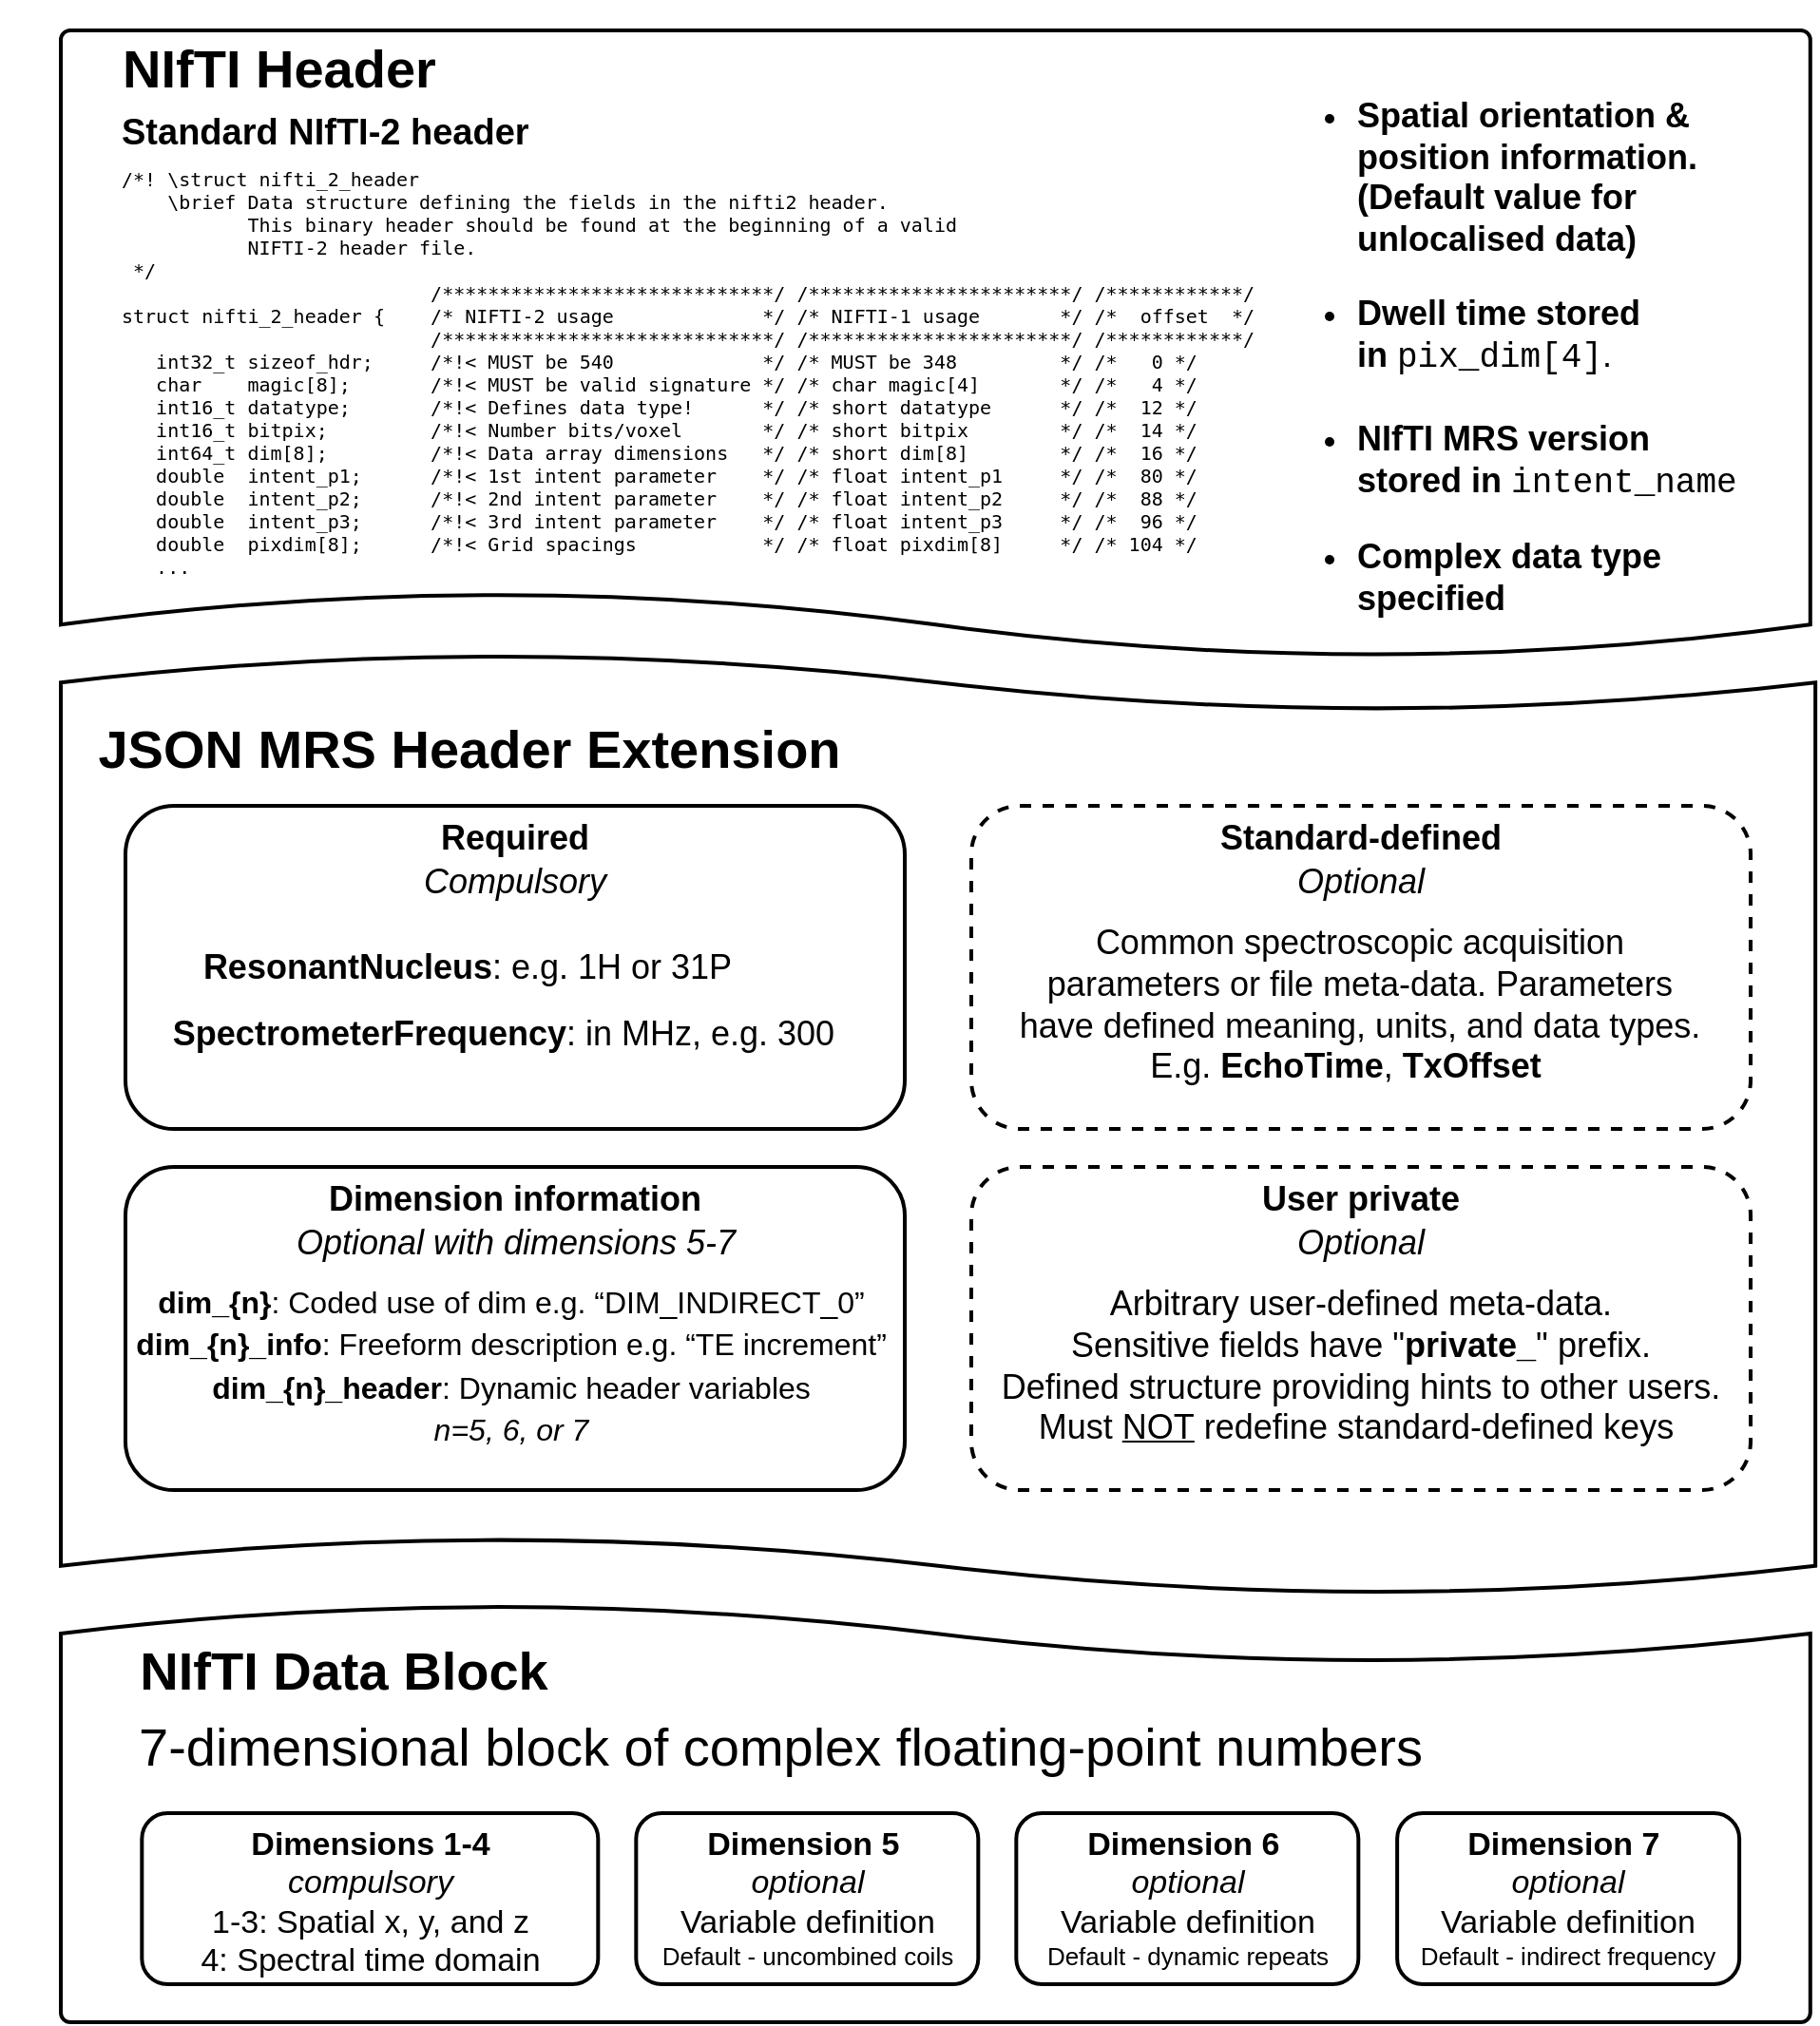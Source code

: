 <mxfile version="14.6.13" type="device"><diagram id="iwviGbtpfEMM8SCRO5yg" name="Format"><mxGraphModel dx="1293" dy="812" grid="1" gridSize="10" guides="1" tooltips="1" connect="1" arrows="1" fold="1" page="1" pageScale="1" pageWidth="1169" pageHeight="827" math="0" shadow="0"><root><mxCell id="8E5n_pHXd_4f7wkYTzv0-0"/><mxCell id="8E5n_pHXd_4f7wkYTzv0-1" parent="8E5n_pHXd_4f7wkYTzv0-0"/><mxCell id="8E5n_pHXd_4f7wkYTzv0-2" value="" style="strokeWidth=2;html=1;shape=mxgraph.flowchart.document2;whiteSpace=wrap;size=0.105;fontSize=14;align=center;flipH=1;" parent="8E5n_pHXd_4f7wkYTzv0-1" vertex="1"><mxGeometry x="120" y="40" width="920.4" height="330" as="geometry"/></mxCell><mxCell id="8E5n_pHXd_4f7wkYTzv0-3" value="" style="shape=tape;whiteSpace=wrap;html=1;strokeWidth=2;size=0.061;fontSize=14;align=center;flipH=1;" parent="8E5n_pHXd_4f7wkYTzv0-1" vertex="1"><mxGeometry x="120" y="368" width="923.08" height="495" as="geometry"/></mxCell><mxCell id="8E5n_pHXd_4f7wkYTzv0-4" value="" style="strokeWidth=2;html=1;shape=mxgraph.flowchart.document2;whiteSpace=wrap;size=0.141;fontSize=14;align=center;direction=west;flipH=1;" parent="8E5n_pHXd_4f7wkYTzv0-1" vertex="1"><mxGeometry x="120" y="868" width="920.4" height="220" as="geometry"/></mxCell><mxCell id="Q7Oj0Se0-Ev8JXOLCJzQ-0" value="&lt;h1&gt;NIfTI Header&lt;/h1&gt;" style="text;html=1;strokeColor=none;fillColor=none;align=center;verticalAlign=middle;whiteSpace=wrap;rounded=0;fontSize=14;" parent="8E5n_pHXd_4f7wkYTzv0-1" vertex="1"><mxGeometry x="130" y="50" width="210" height="20" as="geometry"/></mxCell><mxCell id="Q7Oj0Se0-Ev8JXOLCJzQ-1" value="&lt;h1&gt;JSON MRS Header Extension&lt;/h1&gt;" style="text;html=1;strokeColor=none;fillColor=none;align=center;verticalAlign=middle;whiteSpace=wrap;rounded=0;fontSize=14;" parent="8E5n_pHXd_4f7wkYTzv0-1" vertex="1"><mxGeometry x="120" y="408" width="430" height="20" as="geometry"/></mxCell><mxCell id="Q7Oj0Se0-Ev8JXOLCJzQ-2" value="&lt;h1&gt;NIfTI Data Block&lt;/h1&gt;" style="text;html=1;strokeColor=none;fillColor=none;align=center;verticalAlign=middle;whiteSpace=wrap;rounded=0;fontSize=14;" parent="8E5n_pHXd_4f7wkYTzv0-1" vertex="1"><mxGeometry x="88.66" y="893" width="360" height="20" as="geometry"/></mxCell><mxCell id="YMg1TOVGhr2ptDYV8hDk-0" value="&lt;h1&gt;&lt;span style=&quot;font-weight: normal&quot;&gt;7-dimensional block of complex &lt;/span&gt;&lt;span style=&quot;font-weight: 400&quot;&gt;floating-point&lt;/span&gt;&lt;span style=&quot;font-weight: normal&quot;&gt;&amp;nbsp;numbers&lt;/span&gt;&lt;/h1&gt;" style="text;html=1;strokeColor=none;fillColor=none;align=left;verticalAlign=middle;whiteSpace=wrap;rounded=0;fontSize=14;fontStyle=1" parent="8E5n_pHXd_4f7wkYTzv0-1" vertex="1"><mxGeometry x="158.66" y="933" width="860" height="20" as="geometry"/></mxCell><mxCell id="YMg1TOVGhr2ptDYV8hDk-1" value="&lt;pre style=&quot;overflow-wrap: break-word ; font-size: 10px&quot;&gt;&lt;pre style=&quot;overflow-wrap: break-word&quot;&gt;/*! \struct nifti_2_header&lt;br&gt;    \brief Data structure defining the fields in the nifti2 header.&lt;br&gt;           This binary header should be found at the beginning of a valid&lt;br&gt;           NIFTI-2 header file.&lt;br&gt; */&lt;br&gt;                           /*****************************/ /***********************/ /************/&lt;br&gt;struct nifti_2_header {    /* NIFTI-2 usage             */ /* NIFTI-1 usage       */ /*  offset  */&lt;br&gt;                           /*****************************/ /***********************/ /************/&lt;br&gt;   int32_t sizeof_hdr;     /*!&amp;lt; MUST be 540             */ /* MUST be 348         */ /*   0 */&lt;br&gt;   char    magic[8];       /*!&amp;lt; MUST be valid signature */ /* char magic[4]       */ /*   4 */&lt;br&gt;   int16_t datatype;       /*!&amp;lt; Defines data type!      */ /* short datatype      */ /*  12 */&lt;br&gt;   int16_t bitpix;         /*!&amp;lt; Number bits/voxel       */ /* short bitpix        */ /*  14 */&lt;br&gt;   int64_t dim[8];         /*!&amp;lt; Data array dimensions   */ /* short dim[8]        */ /*  16 */&lt;br&gt;   double  intent_p1;      /*!&amp;lt; 1st intent parameter    */ /* float intent_p1     */ /*  80 */&lt;br&gt;   double  intent_p2;      /*!&amp;lt; 2nd intent parameter    */ /* float intent_p2     */ /*  88 */&lt;br&gt;   double  intent_p3;      /*!&amp;lt; 3rd intent parameter    */ /* float intent_p3     */ /*  96 */&lt;br&gt;   double  pixdim[8];      /*!&amp;lt; Grid spacings           */ /* float pixdim[8]     */ /* 104 */&lt;br&gt;   ...&lt;br&gt;&lt;/pre&gt;&lt;/pre&gt;" style="text;html=1;strokeColor=none;fillColor=none;align=left;verticalAlign=middle;whiteSpace=wrap;rounded=0;fontSize=12;" parent="8E5n_pHXd_4f7wkYTzv0-1" vertex="1"><mxGeometry x="150" y="105" width="610" height="230" as="geometry"/></mxCell><mxCell id="YMg1TOVGhr2ptDYV8hDk-3" value="&lt;h2&gt;&lt;/h2&gt;&lt;h3 style=&quot;font-size: 18px&quot;&gt;&lt;ul&gt;&lt;li&gt;Spatial orientation &amp;amp; position information. (Default value for unlocalised data)&lt;/li&gt;&lt;/ul&gt;&lt;ul&gt;&lt;li&gt;Dwell time stored in&amp;nbsp;&lt;span style=&quot;font-weight: normal&quot;&gt;&lt;font face=&quot;Courier New&quot;&gt;pix_dim[4]&lt;/font&gt;.&lt;br&gt;&lt;br&gt;&lt;/span&gt;&lt;/li&gt;&lt;li&gt;NIfTI MRS version stored in&amp;nbsp;&lt;span style=&quot;font-weight: normal&quot; id=&quot;docs-internal-guid-d41c87d9-7fff-de03-dcf5-fb1b926f13b1&quot;&gt;&lt;span style=&quot;font-family: &amp;#34;courier new&amp;#34; ; background-color: transparent ; vertical-align: baseline&quot;&gt;intent_name&lt;/span&gt;&lt;/span&gt;&lt;/li&gt;&lt;/ul&gt;&lt;ul&gt;&lt;li&gt;Complex data type specified&lt;/li&gt;&lt;/ul&gt;&lt;/h3&gt;" style="text;html=1;strokeColor=none;fillColor=none;align=left;verticalAlign=top;whiteSpace=wrap;rounded=0;fontSize=12;" parent="8E5n_pHXd_4f7wkYTzv0-1" vertex="1"><mxGeometry x="760" y="50" width="250" height="280" as="geometry"/></mxCell><mxCell id="12oBvarGxqfd7X51yj0F-1" value="&lt;div&gt;&lt;font style=&quot;font-size: 17px&quot;&gt;&lt;b&gt;Dimensions 1-4 &lt;br&gt;&lt;/b&gt;&lt;i&gt;compulsory&lt;/i&gt;&lt;/font&gt;&lt;/div&gt;&lt;font style=&quot;font-size: 17px&quot;&gt;1-3: Spatial x, y, and z&lt;br&gt;4: Spectral time domain&lt;/font&gt;" style="rounded=1;whiteSpace=wrap;html=1;strokeWidth=2;fontSize=13;align=center;verticalAlign=top;" parent="8E5n_pHXd_4f7wkYTzv0-1" vertex="1"><mxGeometry x="162.66" y="978" width="240" height="90" as="geometry"/></mxCell><mxCell id="12oBvarGxqfd7X51yj0F-2" value="&lt;div&gt;&lt;font style=&quot;font-size: 17px&quot;&gt;&lt;b&gt;Dimension 5&amp;nbsp;&lt;br&gt;&lt;/b&gt;&lt;i&gt;optional&lt;/i&gt;&lt;/font&gt;&lt;/div&gt;&lt;span style=&quot;font-size: 17px&quot;&gt;Variable definition&lt;br&gt;&lt;/span&gt;Default - uncombined coils" style="rounded=1;whiteSpace=wrap;html=1;strokeWidth=2;fontSize=13;align=center;verticalAlign=top;" parent="8E5n_pHXd_4f7wkYTzv0-1" vertex="1"><mxGeometry x="422.66" y="978" width="180" height="90" as="geometry"/></mxCell><mxCell id="12oBvarGxqfd7X51yj0F-3" value="&lt;div&gt;&lt;font style=&quot;font-size: 17px&quot;&gt;&lt;b&gt;Dimension 6&amp;nbsp;&lt;br&gt;&lt;/b&gt;&lt;i&gt;optional&lt;/i&gt;&lt;/font&gt;&lt;/div&gt;&lt;span style=&quot;font-size: 17px&quot;&gt;Variable definition&lt;br&gt;&lt;/span&gt;Default - dynamic repeats" style="rounded=1;whiteSpace=wrap;html=1;strokeWidth=2;fontSize=13;align=center;verticalAlign=top;" parent="8E5n_pHXd_4f7wkYTzv0-1" vertex="1"><mxGeometry x="622.66" y="978" width="180" height="90" as="geometry"/></mxCell><mxCell id="12oBvarGxqfd7X51yj0F-4" value="&lt;div&gt;&lt;font style=&quot;font-size: 17px&quot;&gt;&lt;b&gt;Dimension 7&amp;nbsp;&lt;br&gt;&lt;/b&gt;&lt;i&gt;optional&lt;/i&gt;&lt;/font&gt;&lt;/div&gt;&lt;span style=&quot;font-size: 17px&quot;&gt;Variable definition&lt;br&gt;&lt;/span&gt;Default - indirect frequency" style="rounded=1;whiteSpace=wrap;html=1;strokeWidth=2;fontSize=13;align=center;verticalAlign=top;" parent="8E5n_pHXd_4f7wkYTzv0-1" vertex="1"><mxGeometry x="823.06" y="978" width="180" height="90" as="geometry"/></mxCell><mxCell id="12oBvarGxqfd7X51yj0F-5" value="&lt;font style=&quot;font-size: 18px&quot;&gt;&lt;b&gt;Required&lt;/b&gt;&lt;/font&gt;" style="rounded=1;whiteSpace=wrap;html=1;strokeWidth=2;fontSize=13;align=center;verticalAlign=top;" parent="8E5n_pHXd_4f7wkYTzv0-1" vertex="1"><mxGeometry x="154" y="448" width="410" height="170" as="geometry"/></mxCell><mxCell id="12oBvarGxqfd7X51yj0F-6" value="&lt;font style=&quot;font-size: 18px&quot;&gt;&lt;b&gt;Dimension information&lt;/b&gt;&lt;/font&gt;" style="rounded=1;whiteSpace=wrap;html=1;strokeWidth=2;fontSize=13;align=center;verticalAlign=top;" parent="8E5n_pHXd_4f7wkYTzv0-1" vertex="1"><mxGeometry x="154" y="638" width="410" height="170" as="geometry"/></mxCell><mxCell id="12oBvarGxqfd7X51yj0F-7" value="&lt;font style=&quot;font-size: 18px&quot;&gt;&lt;b&gt;Standard-defined&lt;/b&gt;&lt;/font&gt;" style="rounded=1;whiteSpace=wrap;html=1;strokeWidth=2;fontSize=13;align=center;verticalAlign=top;dashed=1;" parent="8E5n_pHXd_4f7wkYTzv0-1" vertex="1"><mxGeometry x="599.0" y="448" width="410" height="170" as="geometry"/></mxCell><mxCell id="12oBvarGxqfd7X51yj0F-8" value="&lt;font style=&quot;font-size: 18px&quot;&gt;&lt;b&gt;User private&lt;/b&gt;&lt;/font&gt;" style="rounded=1;whiteSpace=wrap;html=1;strokeWidth=2;fontSize=13;align=center;verticalAlign=top;dashed=1;" parent="8E5n_pHXd_4f7wkYTzv0-1" vertex="1"><mxGeometry x="599.0" y="638" width="410" height="170" as="geometry"/></mxCell><mxCell id="e-IYifzYj3A4-iX-f1YR-0" value="&lt;font style=&quot;font-size: 18px&quot;&gt;&lt;i&gt;Compulsory&lt;/i&gt;&lt;/font&gt;" style="text;html=1;strokeColor=none;fillColor=none;align=center;verticalAlign=middle;whiteSpace=wrap;rounded=0;dashed=1;labelBackgroundColor=#ffffff;fontSize=13;" parent="8E5n_pHXd_4f7wkYTzv0-1" vertex="1"><mxGeometry x="339" y="478" width="40" height="20" as="geometry"/></mxCell><mxCell id="e-IYifzYj3A4-iX-f1YR-1" value="&lt;font style=&quot;font-size: 18px&quot;&gt;&lt;b&gt;ResonantNucleus&lt;/b&gt;: e.g. 1H or 31P&lt;/font&gt;" style="text;html=1;strokeColor=none;fillColor=none;align=center;verticalAlign=middle;whiteSpace=wrap;rounded=0;dashed=1;labelBackgroundColor=#ffffff;fontSize=13;" parent="8E5n_pHXd_4f7wkYTzv0-1" vertex="1"><mxGeometry x="174" y="523" width="320" height="20" as="geometry"/></mxCell><mxCell id="e-IYifzYj3A4-iX-f1YR-2" value="&lt;font style=&quot;font-size: 18px&quot;&gt;&lt;i&gt;Optional with dimensions 5-7&lt;/i&gt;&lt;/font&gt;" style="text;html=1;strokeColor=none;fillColor=none;align=center;verticalAlign=middle;whiteSpace=wrap;rounded=0;dashed=1;labelBackgroundColor=#ffffff;fontSize=13;" parent="8E5n_pHXd_4f7wkYTzv0-1" vertex="1"><mxGeometry x="206.5" y="668" width="305" height="20" as="geometry"/></mxCell><mxCell id="e-IYifzYj3A4-iX-f1YR-3" value="&lt;font style=&quot;font-size: 18px&quot;&gt;&lt;i&gt;Optional&lt;/i&gt;&lt;/font&gt;" style="text;html=1;strokeColor=none;fillColor=none;align=center;verticalAlign=middle;whiteSpace=wrap;rounded=0;dashed=1;labelBackgroundColor=#ffffff;fontSize=13;" parent="8E5n_pHXd_4f7wkYTzv0-1" vertex="1"><mxGeometry x="784" y="478" width="40" height="20" as="geometry"/></mxCell><mxCell id="e-IYifzYj3A4-iX-f1YR-4" value="&lt;font style=&quot;font-size: 18px&quot;&gt;&lt;i&gt;Optional&lt;/i&gt;&lt;/font&gt;" style="text;html=1;strokeColor=none;fillColor=none;align=center;verticalAlign=middle;whiteSpace=wrap;rounded=0;dashed=1;labelBackgroundColor=#ffffff;fontSize=13;" parent="8E5n_pHXd_4f7wkYTzv0-1" vertex="1"><mxGeometry x="784" y="668" width="40" height="20" as="geometry"/></mxCell><mxCell id="e-IYifzYj3A4-iX-f1YR-6" value="&lt;font style=&quot;font-size: 18px&quot;&gt;&lt;b&gt;SpectrometerFrequency&lt;/b&gt;: in MHz, e.g. 300&amp;nbsp;&amp;nbsp;&lt;/font&gt;" style="text;html=1;strokeColor=none;fillColor=none;align=center;verticalAlign=middle;whiteSpace=wrap;rounded=0;dashed=1;labelBackgroundColor=#ffffff;fontSize=13;" parent="8E5n_pHXd_4f7wkYTzv0-1" vertex="1"><mxGeometry x="162.66" y="558" width="390" height="20" as="geometry"/></mxCell><mxCell id="e-IYifzYj3A4-iX-f1YR-7" value="&lt;span id=&quot;docs-internal-guid-28562ebe-7fff-c0bc-0377-fc26826b042d&quot;&gt;&lt;p dir=&quot;ltr&quot; style=&quot;line-height: 1.38 ; margin-top: 0pt ; margin-bottom: 0pt&quot;&gt;&lt;span style=&quot;font-family: &amp;#34;arial&amp;#34; ; background-color: transparent ; vertical-align: baseline&quot;&gt;&lt;b&gt;dim_{n}&lt;/b&gt;: Coded use of dim e.g. “DIM_INDIRECT_0”&lt;/span&gt;&lt;/p&gt;&lt;p dir=&quot;ltr&quot; style=&quot;line-height: 1.38 ; margin-top: 0pt ; margin-bottom: 0pt&quot;&gt;&lt;span style=&quot;font-family: &amp;#34;arial&amp;#34; ; background-color: transparent ; vertical-align: baseline&quot;&gt;&lt;b&gt;dim_{n}_info&lt;/b&gt;: Freeform description e.g. “TE increment”&lt;/span&gt;&lt;/p&gt;&lt;p dir=&quot;ltr&quot; style=&quot;line-height: 1.38 ; margin-top: 0pt ; margin-bottom: 0pt&quot;&gt;&lt;span style=&quot;font-family: &amp;#34;arial&amp;#34; ; background-color: transparent ; vertical-align: baseline&quot;&gt;&lt;b&gt;dim_{n}_header&lt;/b&gt;&lt;span&gt;: Dynamic header variables&lt;/span&gt;&lt;br&gt;&lt;/span&gt;&lt;/p&gt;&lt;p dir=&quot;ltr&quot; style=&quot;line-height: 1.38 ; margin-top: 0pt ; margin-bottom: 0pt&quot;&gt;&lt;span style=&quot;font-family: &amp;#34;arial&amp;#34; ; background-color: transparent ; vertical-align: baseline&quot;&gt;&lt;span&gt;&lt;i&gt;n=5, 6, or 7&lt;/i&gt;&lt;/span&gt;&lt;/span&gt;&lt;/p&gt;&lt;/span&gt;" style="text;html=1;strokeColor=none;fillColor=none;align=center;verticalAlign=middle;whiteSpace=wrap;rounded=0;dashed=1;labelBackgroundColor=#ffffff;fontSize=16;" parent="8E5n_pHXd_4f7wkYTzv0-1" vertex="1"><mxGeometry x="154" y="698" width="406" height="90" as="geometry"/></mxCell><mxCell id="e-IYifzYj3A4-iX-f1YR-8" value="&lt;span style=&quot;font-size: 18px&quot;&gt;Common spectroscopic acquisition parameters or file meta-data. Parameters have defined meaning, units, and data types.&lt;br&gt;E.g. &lt;b&gt;EchoTime&lt;/b&gt;, &lt;b&gt;TxOffset&lt;/b&gt;&amp;nbsp; &amp;nbsp;&lt;/span&gt;" style="text;html=1;strokeColor=none;fillColor=none;align=center;verticalAlign=middle;whiteSpace=wrap;rounded=0;dashed=1;labelBackgroundColor=#ffffff;fontSize=13;" parent="8E5n_pHXd_4f7wkYTzv0-1" vertex="1"><mxGeometry x="620.32" y="498" width="367.34" height="110" as="geometry"/></mxCell><mxCell id="e-IYifzYj3A4-iX-f1YR-9" value="&lt;span style=&quot;font-size: 18px&quot;&gt;Arbitrary user-defined meta-data.&lt;br&gt;Sensitive fields have &quot;&lt;b&gt;private_&lt;/b&gt;&quot; prefix.&lt;br&gt;Defined structure providing hints to other users.&lt;br&gt;Must &lt;u&gt;NOT&lt;/u&gt;&amp;nbsp;redefine standard-defined keys&amp;nbsp;&lt;/span&gt;" style="text;html=1;strokeColor=none;fillColor=none;align=center;verticalAlign=middle;whiteSpace=wrap;rounded=0;dashed=1;labelBackgroundColor=#ffffff;fontSize=13;" parent="8E5n_pHXd_4f7wkYTzv0-1" vertex="1"><mxGeometry x="609.16" y="688" width="389.67" height="110" as="geometry"/></mxCell><mxCell id="luEKYEO_LDl3_H8yCohd-1" value="&lt;h2 style=&quot;color: rgb(0 , 0 , 0) ; font-family: &amp;#34;helvetica&amp;#34; ; font-style: normal ; letter-spacing: normal ; text-align: left ; text-indent: 0px ; text-transform: none ; word-spacing: 0px ; font-size: 19px&quot;&gt;&lt;font style=&quot;font-size: 19px ; background-color: rgb(255 , 255 , 255)&quot;&gt;Standard NIfTI-2 header&lt;/font&gt;&lt;/h2&gt;" style="text;whiteSpace=wrap;html=1;" parent="8E5n_pHXd_4f7wkYTzv0-1" vertex="1"><mxGeometry x="150" y="60" width="240" height="60" as="geometry"/></mxCell></root></mxGraphModel></diagram></mxfile>